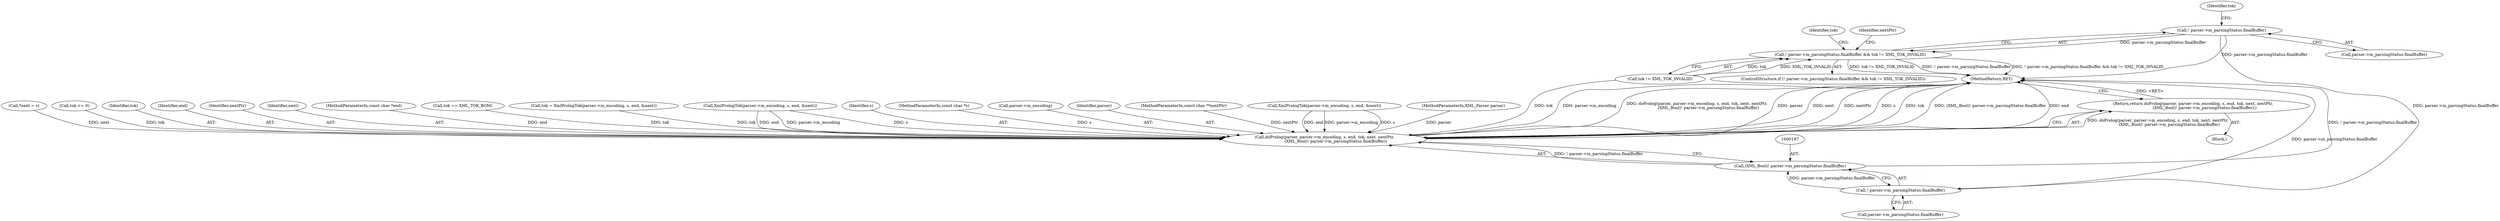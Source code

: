 digraph "0_libexpat_c20b758c332d9a13afbbb276d30db1d183a85d43_0@API" {
"1000130" [label="(Call,! parser->m_parsingStatus.finalBuffer)"];
"1000129" [label="(Call,! parser->m_parsingStatus.finalBuffer && tok != XML_TOK_INVALID)"];
"1000198" [label="(Call,! parser->m_parsingStatus.finalBuffer)"];
"1000196" [label="(Call,(XML_Bool)! parser->m_parsingStatus.finalBuffer)"];
"1000186" [label="(Call,doProlog(parser, parser->m_encoding, s, end, tok, next, nextPtr,\n                  (XML_Bool)! parser->m_parsingStatus.finalBuffer))"];
"1000185" [label="(Return,return doProlog(parser, parser->m_encoding, s, end, tok, next, nextPtr,\n                  (XML_Bool)! parser->m_parsingStatus.finalBuffer);)"];
"1000204" [label="(MethodReturn,RET)"];
"1000137" [label="(Identifier,tok)"];
"1000109" [label="(Call,*next = s)"];
"1000124" [label="(Call,tok <= 0)"];
"1000147" [label="(Identifier,tok)"];
"1000193" [label="(Identifier,tok)"];
"1000198" [label="(Call,! parser->m_parsingStatus.finalBuffer)"];
"1000129" [label="(Call,! parser->m_parsingStatus.finalBuffer && tok != XML_TOK_INVALID)"];
"1000192" [label="(Identifier,end)"];
"1000195" [label="(Identifier,nextPtr)"];
"1000194" [label="(Identifier,next)"];
"1000105" [label="(MethodParameterIn,const char *end)"];
"1000163" [label="(Call,tok == XML_TOK_BOM)"];
"1000170" [label="(Call,tok = XmlPrologTok(parser->m_encoding, s, end, &next))"];
"1000186" [label="(Call,doProlog(parser, parser->m_encoding, s, end, tok, next, nextPtr,\n                  (XML_Bool)! parser->m_parsingStatus.finalBuffer))"];
"1000107" [label="(Block,)"];
"1000115" [label="(Call,XmlPrologTok(parser->m_encoding, s, end, &next))"];
"1000136" [label="(Call,tok != XML_TOK_INVALID)"];
"1000131" [label="(Call,parser->m_parsingStatus.finalBuffer)"];
"1000191" [label="(Identifier,s)"];
"1000104" [label="(MethodParameterIn,const char *s)"];
"1000188" [label="(Call,parser->m_encoding)"];
"1000187" [label="(Identifier,parser)"];
"1000106" [label="(MethodParameterIn,const char **nextPtr)"];
"1000128" [label="(ControlStructure,if (! parser->m_parsingStatus.finalBuffer && tok != XML_TOK_INVALID))"];
"1000199" [label="(Call,parser->m_parsingStatus.finalBuffer)"];
"1000172" [label="(Call,XmlPrologTok(parser->m_encoding, s, end, &next))"];
"1000142" [label="(Identifier,nextPtr)"];
"1000103" [label="(MethodParameterIn,XML_Parser parser)"];
"1000196" [label="(Call,(XML_Bool)! parser->m_parsingStatus.finalBuffer)"];
"1000185" [label="(Return,return doProlog(parser, parser->m_encoding, s, end, tok, next, nextPtr,\n                  (XML_Bool)! parser->m_parsingStatus.finalBuffer);)"];
"1000130" [label="(Call,! parser->m_parsingStatus.finalBuffer)"];
"1000130" -> "1000129"  [label="AST: "];
"1000130" -> "1000131"  [label="CFG: "];
"1000131" -> "1000130"  [label="AST: "];
"1000137" -> "1000130"  [label="CFG: "];
"1000129" -> "1000130"  [label="CFG: "];
"1000130" -> "1000204"  [label="DDG: parser->m_parsingStatus.finalBuffer"];
"1000130" -> "1000129"  [label="DDG: parser->m_parsingStatus.finalBuffer"];
"1000130" -> "1000198"  [label="DDG: parser->m_parsingStatus.finalBuffer"];
"1000129" -> "1000128"  [label="AST: "];
"1000129" -> "1000136"  [label="CFG: "];
"1000136" -> "1000129"  [label="AST: "];
"1000142" -> "1000129"  [label="CFG: "];
"1000147" -> "1000129"  [label="CFG: "];
"1000129" -> "1000204"  [label="DDG: ! parser->m_parsingStatus.finalBuffer"];
"1000129" -> "1000204"  [label="DDG: ! parser->m_parsingStatus.finalBuffer && tok != XML_TOK_INVALID"];
"1000129" -> "1000204"  [label="DDG: tok != XML_TOK_INVALID"];
"1000136" -> "1000129"  [label="DDG: tok"];
"1000136" -> "1000129"  [label="DDG: XML_TOK_INVALID"];
"1000198" -> "1000196"  [label="AST: "];
"1000198" -> "1000199"  [label="CFG: "];
"1000199" -> "1000198"  [label="AST: "];
"1000196" -> "1000198"  [label="CFG: "];
"1000198" -> "1000204"  [label="DDG: parser->m_parsingStatus.finalBuffer"];
"1000198" -> "1000196"  [label="DDG: parser->m_parsingStatus.finalBuffer"];
"1000196" -> "1000186"  [label="AST: "];
"1000197" -> "1000196"  [label="AST: "];
"1000186" -> "1000196"  [label="CFG: "];
"1000196" -> "1000204"  [label="DDG: ! parser->m_parsingStatus.finalBuffer"];
"1000196" -> "1000186"  [label="DDG: ! parser->m_parsingStatus.finalBuffer"];
"1000186" -> "1000185"  [label="AST: "];
"1000187" -> "1000186"  [label="AST: "];
"1000188" -> "1000186"  [label="AST: "];
"1000191" -> "1000186"  [label="AST: "];
"1000192" -> "1000186"  [label="AST: "];
"1000193" -> "1000186"  [label="AST: "];
"1000194" -> "1000186"  [label="AST: "];
"1000195" -> "1000186"  [label="AST: "];
"1000185" -> "1000186"  [label="CFG: "];
"1000186" -> "1000204"  [label="DDG: parser->m_encoding"];
"1000186" -> "1000204"  [label="DDG: doProlog(parser, parser->m_encoding, s, end, tok, next, nextPtr,\n                  (XML_Bool)! parser->m_parsingStatus.finalBuffer)"];
"1000186" -> "1000204"  [label="DDG: parser"];
"1000186" -> "1000204"  [label="DDG: next"];
"1000186" -> "1000204"  [label="DDG: nextPtr"];
"1000186" -> "1000204"  [label="DDG: s"];
"1000186" -> "1000204"  [label="DDG: tok"];
"1000186" -> "1000204"  [label="DDG: (XML_Bool)! parser->m_parsingStatus.finalBuffer"];
"1000186" -> "1000204"  [label="DDG: end"];
"1000186" -> "1000185"  [label="DDG: doProlog(parser, parser->m_encoding, s, end, tok, next, nextPtr,\n                  (XML_Bool)! parser->m_parsingStatus.finalBuffer)"];
"1000103" -> "1000186"  [label="DDG: parser"];
"1000172" -> "1000186"  [label="DDG: parser->m_encoding"];
"1000172" -> "1000186"  [label="DDG: s"];
"1000172" -> "1000186"  [label="DDG: end"];
"1000115" -> "1000186"  [label="DDG: parser->m_encoding"];
"1000115" -> "1000186"  [label="DDG: s"];
"1000115" -> "1000186"  [label="DDG: end"];
"1000104" -> "1000186"  [label="DDG: s"];
"1000105" -> "1000186"  [label="DDG: end"];
"1000163" -> "1000186"  [label="DDG: tok"];
"1000124" -> "1000186"  [label="DDG: tok"];
"1000170" -> "1000186"  [label="DDG: tok"];
"1000136" -> "1000186"  [label="DDG: tok"];
"1000109" -> "1000186"  [label="DDG: next"];
"1000106" -> "1000186"  [label="DDG: nextPtr"];
"1000185" -> "1000107"  [label="AST: "];
"1000204" -> "1000185"  [label="CFG: "];
"1000185" -> "1000204"  [label="DDG: <RET>"];
}
